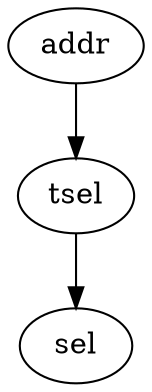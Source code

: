 strict digraph "" {
	tsel	 [complexity=2,
		importance=0.764705843332,
		rank=0.382352921666];
	sel	 [complexity=0,
		importance=0.41176481965,
		rank=0.0];
	tsel -> sel;
	addr	 [complexity=3,
		importance=12.47058765,
		rank=4.15686254999];
	addr -> tsel;
}

